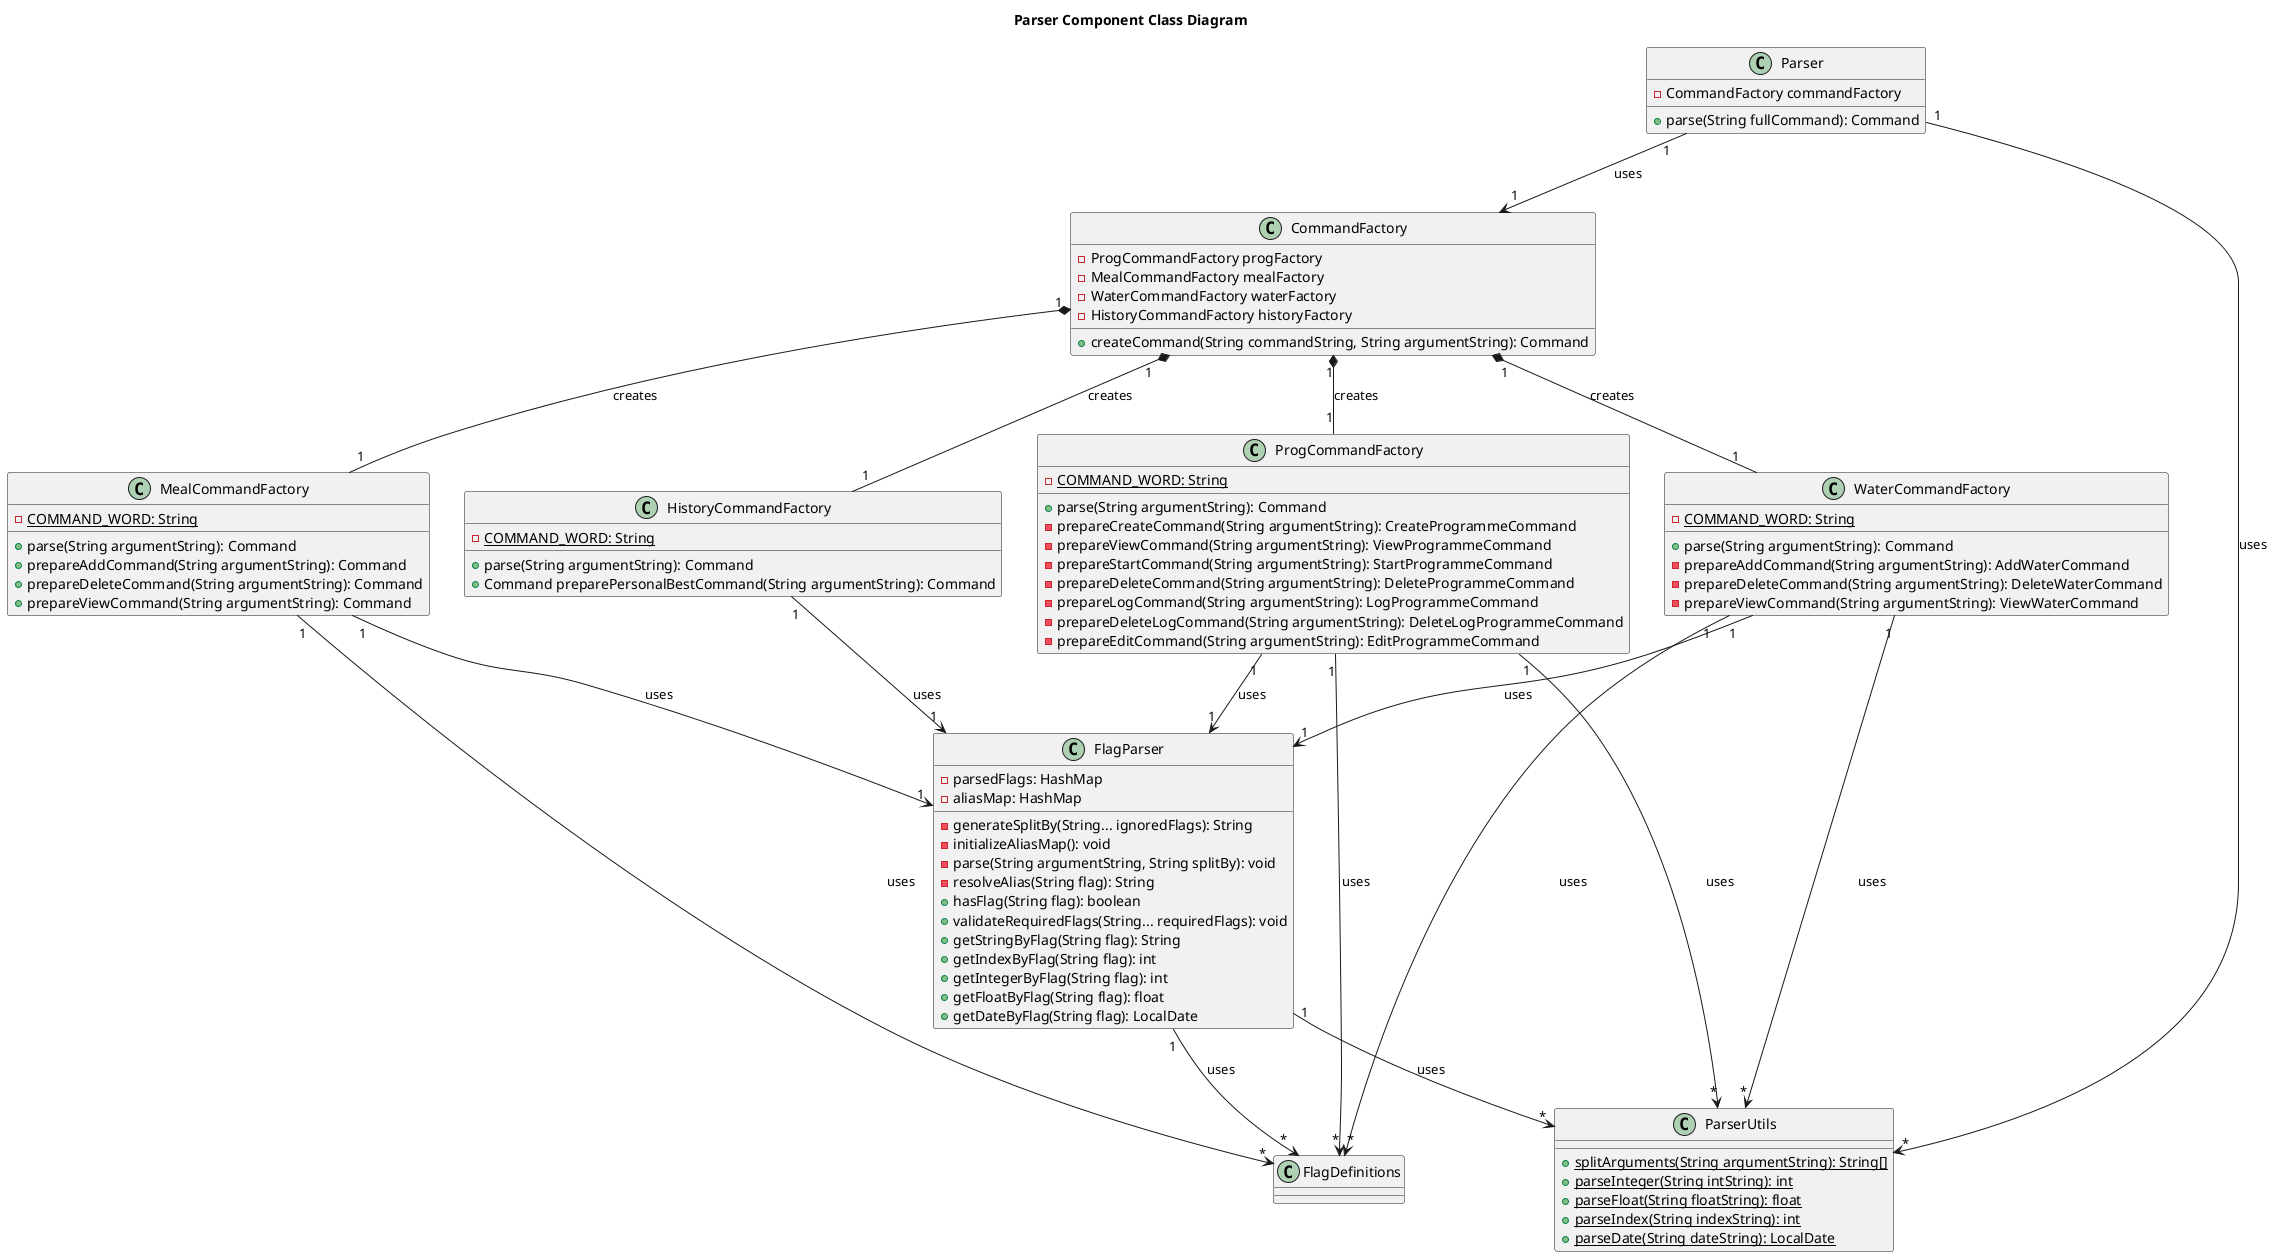 @startuml
title Parser Component Class Diagram

class CommandFactory {
  - ProgCommandFactory progFactory
  - MealCommandFactory mealFactory
  - WaterCommandFactory waterFactory
  - HistoryCommandFactory historyFactory

  + createCommand(String commandString, String argumentString): Command
}

class HistoryCommandFactory {
  - <u>COMMAND_WORD: String

  + parse(String argumentString): Command
  + Command preparePersonalBestCommand(String argumentString): Command
}

class MealCommandFactory {
  - <u>COMMAND_WORD: String

  + parse(String argumentString): Command
  + prepareAddCommand(String argumentString): Command
  + prepareDeleteCommand(String argumentString): Command
  + prepareViewCommand(String argumentString): Command
}

class ProgCommandFactory {
  - <u>COMMAND_WORD: String

  + parse(String argumentString): Command
  - prepareCreateCommand(String argumentString): CreateProgrammeCommand
  - prepareViewCommand(String argumentString): ViewProgrammeCommand
  - prepareStartCommand(String argumentString): StartProgrammeCommand
  - prepareDeleteCommand(String argumentString): DeleteProgrammeCommand
  - prepareLogCommand(String argumentString): LogProgrammeCommand
  - prepareDeleteLogCommand(String argumentString): DeleteLogProgrammeCommand
  - prepareEditCommand(String argumentString): EditProgrammeCommand
}

class WaterCommandFactory {
  - <u>COMMAND_WORD: String

  + parse(String argumentString): Command
  - prepareAddCommand(String argumentString): AddWaterCommand
  - prepareDeleteCommand(String argumentString): DeleteWaterCommand
  - prepareViewCommand(String argumentString): ViewWaterCommand
}


class FlagParser {
  - parsedFlags: HashMap
  - aliasMap: HashMap

  - generateSplitBy(String... ignoredFlags): String
  - initializeAliasMap(): void
  - parse(String argumentString, String splitBy): void
  - resolveAlias(String flag): String
  + hasFlag(String flag): boolean
  + validateRequiredFlags(String... requiredFlags): void
  + getStringByFlag(String flag): String
  + getIndexByFlag(String flag): int
  + getIntegerByFlag(String flag): int
  + getFloatByFlag(String flag): float
  + getDateByFlag(String flag): LocalDate
}

class Parser {
  - CommandFactory commandFactory
  + parse(String fullCommand): Command
}


class ParserUtils {
  + <u>splitArguments(String argumentString): String[]
  + <u>parseInteger(String intString): int
  + <u>parseFloat(String floatString): float
  + <u>parseIndex(String indexString): int
  + <u>parseDate(String dateString): LocalDate
}



Parser "1" --> "1" CommandFactory : uses
CommandFactory "1" *-- "1" ProgCommandFactory : creates
CommandFactory "1" *-- "1" MealCommandFactory : creates
CommandFactory "1" *-- "1" WaterCommandFactory : creates
CommandFactory "1" *-- "1" HistoryCommandFactory : creates

ProgCommandFactory "1" --> "1" FlagParser : uses
WaterCommandFactory "1" --> "1" FlagParser : uses
MealCommandFactory "1" --> "1" FlagParser : uses
HistoryCommandFactory "1" --> "1" FlagParser : uses

Parser "1" --> "*" ParserUtils : uses
ProgCommandFactory "1" --> "*" ParserUtils : uses
WaterCommandFactory "1" --> "*" ParserUtils : uses
FlagParser "1" --> "*" ParserUtils : uses

MealCommandFactory "1" --> "*" FlagDefinitions : uses
ProgCommandFactory "1" --> "*" FlagDefinitions : uses
WaterCommandFactory "1" --> "*" FlagDefinitions : uses
FlagParser "1" --> "*" FlagDefinitions : uses

@enduml
